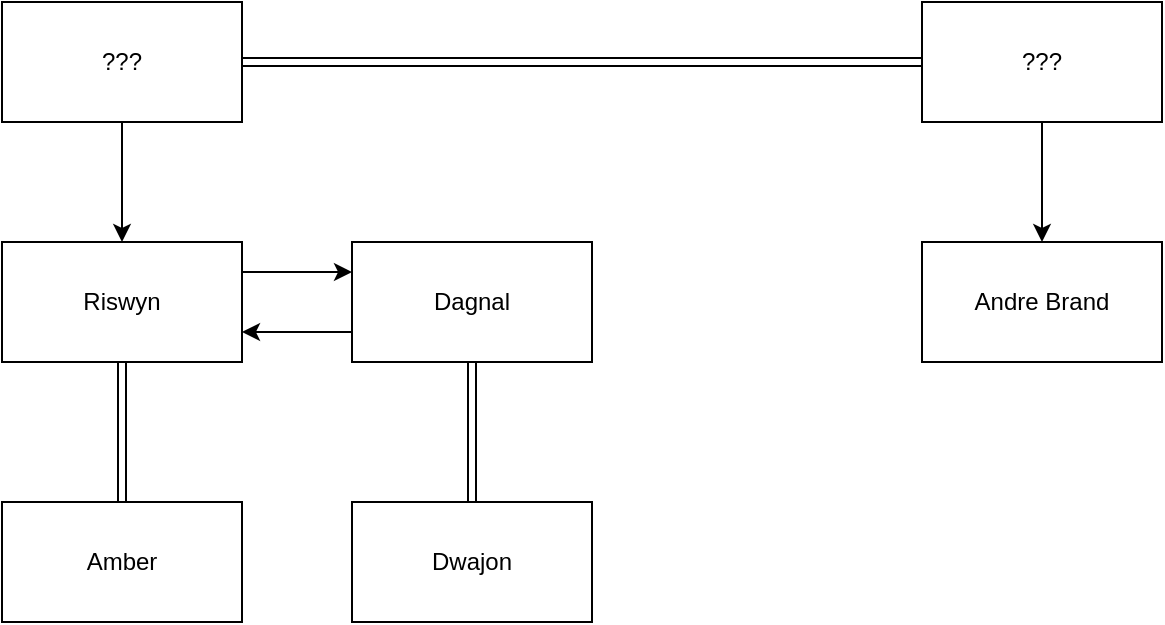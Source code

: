 <mxfile version="14.8.0" type="github">
  <diagram id="z5N2JQMyNdlXCb7IMfbB" name="Page-1">
    <mxGraphModel dx="942" dy="614" grid="1" gridSize="10" guides="1" tooltips="1" connect="1" arrows="1" fold="1" page="1" pageScale="1" pageWidth="850" pageHeight="1100" math="0" shadow="0">
      <root>
        <mxCell id="0" />
        <mxCell id="1" parent="0" />
        <mxCell id="CMeHVCq6akD1vDtVrRgv-13" style="edgeStyle=orthogonalEdgeStyle;rounded=0;orthogonalLoop=1;jettySize=auto;html=1;exitX=1;exitY=0.25;exitDx=0;exitDy=0;entryX=0;entryY=0.25;entryDx=0;entryDy=0;" edge="1" parent="1" source="CMeHVCq6akD1vDtVrRgv-1" target="CMeHVCq6akD1vDtVrRgv-3">
          <mxGeometry relative="1" as="geometry" />
        </mxCell>
        <mxCell id="CMeHVCq6akD1vDtVrRgv-21" style="edgeStyle=orthogonalEdgeStyle;shape=link;rounded=0;orthogonalLoop=1;jettySize=auto;html=1;exitX=0.5;exitY=1;exitDx=0;exitDy=0;entryX=0.5;entryY=0;entryDx=0;entryDy=0;" edge="1" parent="1" source="CMeHVCq6akD1vDtVrRgv-1" target="CMeHVCq6akD1vDtVrRgv-11">
          <mxGeometry relative="1" as="geometry" />
        </mxCell>
        <mxCell id="CMeHVCq6akD1vDtVrRgv-1" value="Riswyn" style="rounded=0;whiteSpace=wrap;html=1;" vertex="1" parent="1">
          <mxGeometry x="150" y="260" width="120" height="60" as="geometry" />
        </mxCell>
        <mxCell id="CMeHVCq6akD1vDtVrRgv-2" value="Andre Brand" style="rounded=0;whiteSpace=wrap;html=1;" vertex="1" parent="1">
          <mxGeometry x="610" y="260" width="120" height="60" as="geometry" />
        </mxCell>
        <mxCell id="CMeHVCq6akD1vDtVrRgv-14" style="edgeStyle=orthogonalEdgeStyle;rounded=0;orthogonalLoop=1;jettySize=auto;html=1;exitX=0;exitY=0.75;exitDx=0;exitDy=0;entryX=1;entryY=0.75;entryDx=0;entryDy=0;" edge="1" parent="1" source="CMeHVCq6akD1vDtVrRgv-3" target="CMeHVCq6akD1vDtVrRgv-1">
          <mxGeometry relative="1" as="geometry" />
        </mxCell>
        <mxCell id="CMeHVCq6akD1vDtVrRgv-23" style="edgeStyle=orthogonalEdgeStyle;shape=link;rounded=0;orthogonalLoop=1;jettySize=auto;html=1;exitX=0.5;exitY=1;exitDx=0;exitDy=0;" edge="1" parent="1" source="CMeHVCq6akD1vDtVrRgv-3" target="CMeHVCq6akD1vDtVrRgv-16">
          <mxGeometry relative="1" as="geometry" />
        </mxCell>
        <mxCell id="CMeHVCq6akD1vDtVrRgv-3" value="Dagnal" style="rounded=0;whiteSpace=wrap;html=1;" vertex="1" parent="1">
          <mxGeometry x="325" y="260" width="120" height="60" as="geometry" />
        </mxCell>
        <mxCell id="CMeHVCq6akD1vDtVrRgv-7" style="edgeStyle=orthogonalEdgeStyle;rounded=0;orthogonalLoop=1;jettySize=auto;html=1;exitX=0.5;exitY=1;exitDx=0;exitDy=0;entryX=0.5;entryY=0;entryDx=0;entryDy=0;" edge="1" parent="1" source="CMeHVCq6akD1vDtVrRgv-4" target="CMeHVCq6akD1vDtVrRgv-1">
          <mxGeometry relative="1" as="geometry" />
        </mxCell>
        <mxCell id="CMeHVCq6akD1vDtVrRgv-26" style="edgeStyle=orthogonalEdgeStyle;shape=link;rounded=0;orthogonalLoop=1;jettySize=auto;html=1;exitX=1;exitY=0.5;exitDx=0;exitDy=0;entryX=0;entryY=0.5;entryDx=0;entryDy=0;" edge="1" parent="1" source="CMeHVCq6akD1vDtVrRgv-4" target="CMeHVCq6akD1vDtVrRgv-25">
          <mxGeometry relative="1" as="geometry">
            <mxPoint x="470" y="180" as="targetPoint" />
          </mxGeometry>
        </mxCell>
        <mxCell id="CMeHVCq6akD1vDtVrRgv-4" value="???" style="rounded=0;whiteSpace=wrap;html=1;" vertex="1" parent="1">
          <mxGeometry x="150" y="140" width="120" height="60" as="geometry" />
        </mxCell>
        <mxCell id="CMeHVCq6akD1vDtVrRgv-11" value="Amber" style="rounded=0;whiteSpace=wrap;html=1;" vertex="1" parent="1">
          <mxGeometry x="150" y="390" width="120" height="60" as="geometry" />
        </mxCell>
        <mxCell id="CMeHVCq6akD1vDtVrRgv-16" value="Dwajon" style="rounded=0;whiteSpace=wrap;html=1;" vertex="1" parent="1">
          <mxGeometry x="325" y="390" width="120" height="60" as="geometry" />
        </mxCell>
        <mxCell id="CMeHVCq6akD1vDtVrRgv-28" style="edgeStyle=orthogonalEdgeStyle;rounded=0;orthogonalLoop=1;jettySize=auto;html=1;exitX=0.5;exitY=1;exitDx=0;exitDy=0;entryX=0.5;entryY=0;entryDx=0;entryDy=0;" edge="1" parent="1" source="CMeHVCq6akD1vDtVrRgv-25" target="CMeHVCq6akD1vDtVrRgv-2">
          <mxGeometry relative="1" as="geometry" />
        </mxCell>
        <mxCell id="CMeHVCq6akD1vDtVrRgv-25" value="???" style="rounded=0;whiteSpace=wrap;html=1;" vertex="1" parent="1">
          <mxGeometry x="610" y="140" width="120" height="60" as="geometry" />
        </mxCell>
      </root>
    </mxGraphModel>
  </diagram>
</mxfile>
